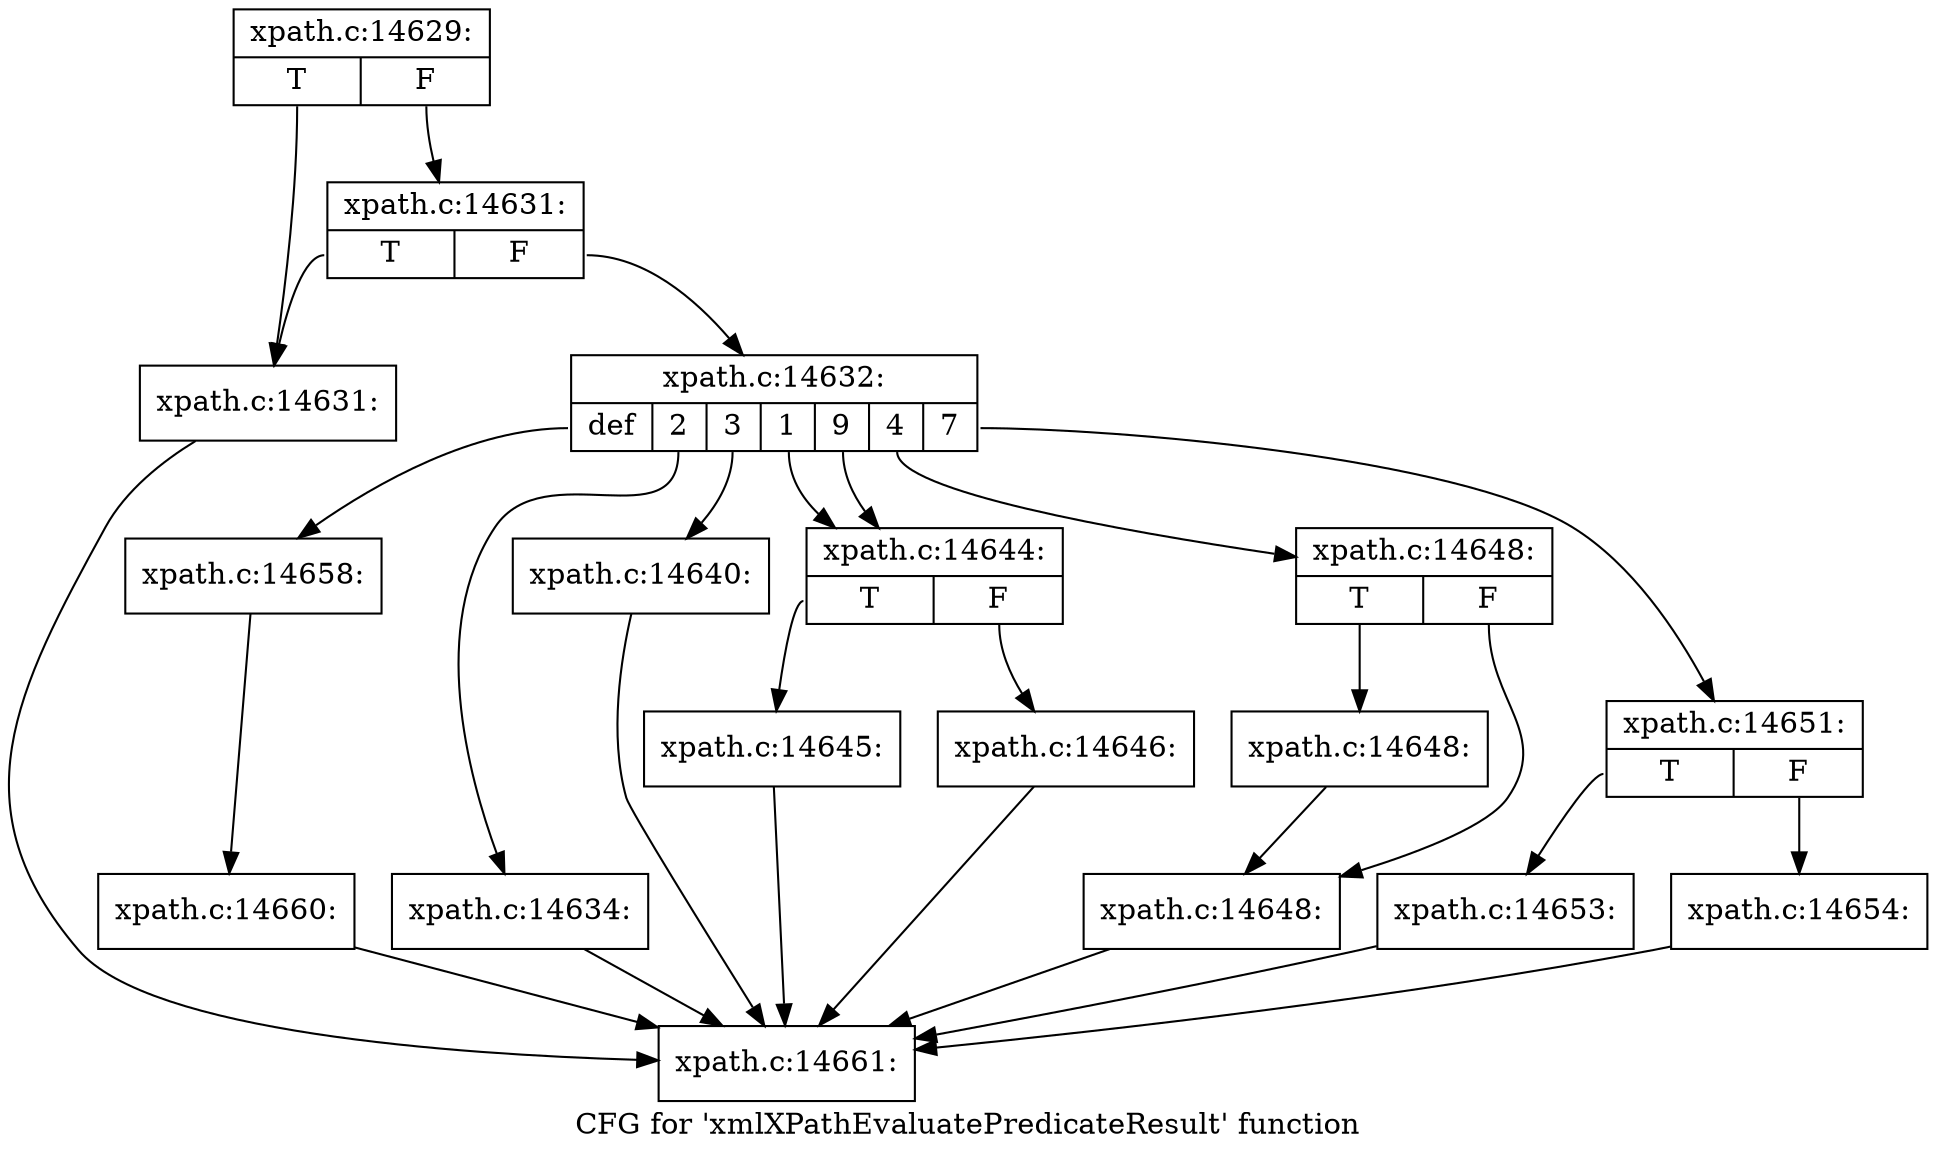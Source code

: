 digraph "CFG for 'xmlXPathEvaluatePredicateResult' function" {
	label="CFG for 'xmlXPathEvaluatePredicateResult' function";

	Node0x4c5fc50 [shape=record,label="{xpath.c:14629:|{<s0>T|<s1>F}}"];
	Node0x4c5fc50:s0 -> Node0x4c2b8d0;
	Node0x4c5fc50:s1 -> Node0x4c2b970;
	Node0x4c2b970 [shape=record,label="{xpath.c:14631:|{<s0>T|<s1>F}}"];
	Node0x4c2b970:s0 -> Node0x4c2b8d0;
	Node0x4c2b970:s1 -> Node0x4c2b920;
	Node0x4c2b8d0 [shape=record,label="{xpath.c:14631:}"];
	Node0x4c2b8d0 -> Node0x4c2bb20;
	Node0x4c2b920 [shape=record,label="{xpath.c:14632:|{<s0>def|<s1>2|<s2>3|<s3>1|<s4>9|<s5>4|<s6>7}}"];
	Node0x4c2b920:s0 -> Node0x4c60f10;
	Node0x4c2b920:s1 -> Node0x4c61210;
	Node0x4c2b920:s2 -> Node0x4c61560;
	Node0x4c2b920:s3 -> Node0x4c61d10;
	Node0x4c2b920:s4 -> Node0x4c61d10;
	Node0x4c2b920:s5 -> Node0x4c628e0;
	Node0x4c2b920:s6 -> Node0x4c63430;
	Node0x4c61210 [shape=record,label="{xpath.c:14634:}"];
	Node0x4c61210 -> Node0x4c2bb20;
	Node0x4c61560 [shape=record,label="{xpath.c:14640:}"];
	Node0x4c61560 -> Node0x4c2bb20;
	Node0x4c61d10 [shape=record,label="{xpath.c:14644:|{<s0>T|<s1>F}}"];
	Node0x4c61d10:s0 -> Node0x4c61e00;
	Node0x4c61d10:s1 -> Node0x4c61e50;
	Node0x4c61e00 [shape=record,label="{xpath.c:14645:}"];
	Node0x4c61e00 -> Node0x4c2bb20;
	Node0x4c61e50 [shape=record,label="{xpath.c:14646:}"];
	Node0x4c61e50 -> Node0x4c2bb20;
	Node0x4c628e0 [shape=record,label="{xpath.c:14648:|{<s0>T|<s1>F}}"];
	Node0x4c628e0:s0 -> Node0x4c62a10;
	Node0x4c628e0:s1 -> Node0x4c629c0;
	Node0x4c62a10 [shape=record,label="{xpath.c:14648:}"];
	Node0x4c62a10 -> Node0x4c629c0;
	Node0x4c629c0 [shape=record,label="{xpath.c:14648:}"];
	Node0x4c629c0 -> Node0x4c2bb20;
	Node0x4c63430 [shape=record,label="{xpath.c:14651:|{<s0>T|<s1>F}}"];
	Node0x4c63430:s0 -> Node0x4c63a90;
	Node0x4c63430:s1 -> Node0x4c63ae0;
	Node0x4c63a90 [shape=record,label="{xpath.c:14653:}"];
	Node0x4c63a90 -> Node0x4c2bb20;
	Node0x4c63ae0 [shape=record,label="{xpath.c:14654:}"];
	Node0x4c63ae0 -> Node0x4c2bb20;
	Node0x4c60f10 [shape=record,label="{xpath.c:14658:}"];
	Node0x4c60f10 -> Node0x4c60d00;
	Node0x4c60d00 [shape=record,label="{xpath.c:14660:}"];
	Node0x4c60d00 -> Node0x4c2bb20;
	Node0x4c2bb20 [shape=record,label="{xpath.c:14661:}"];
}
